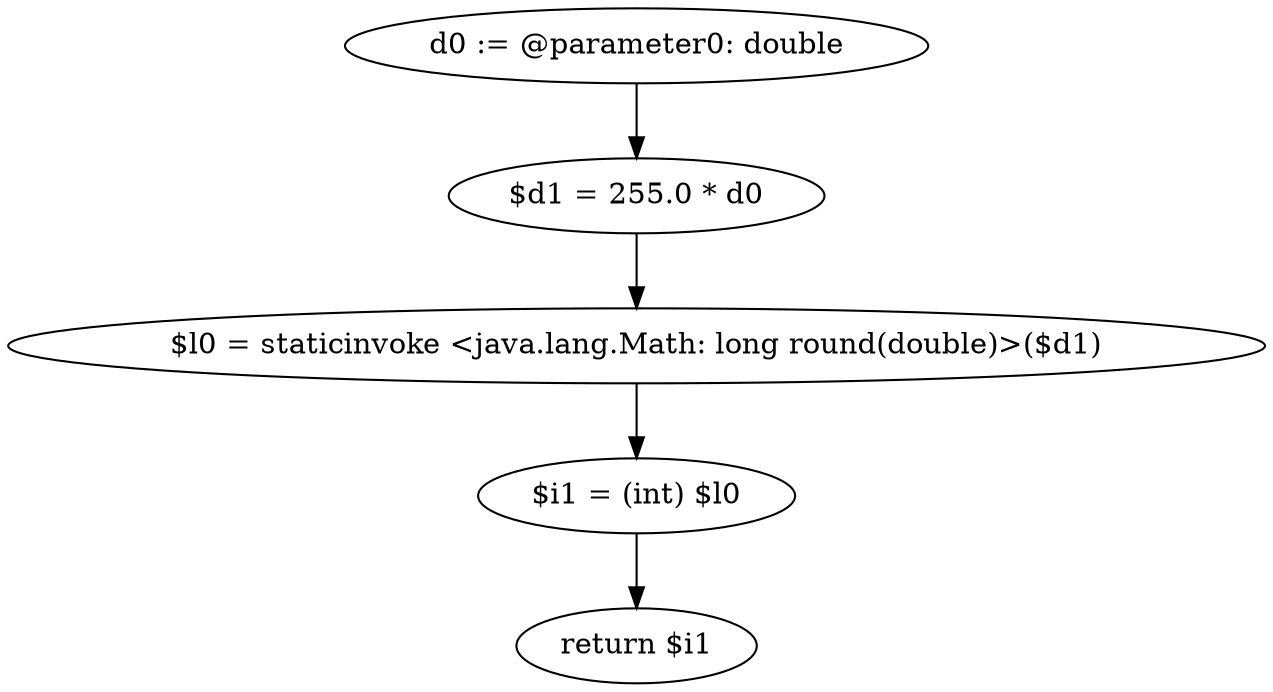 digraph "unitGraph" {
    "d0 := @parameter0: double"
    "$d1 = 255.0 * d0"
    "$l0 = staticinvoke <java.lang.Math: long round(double)>($d1)"
    "$i1 = (int) $l0"
    "return $i1"
    "d0 := @parameter0: double"->"$d1 = 255.0 * d0";
    "$d1 = 255.0 * d0"->"$l0 = staticinvoke <java.lang.Math: long round(double)>($d1)";
    "$l0 = staticinvoke <java.lang.Math: long round(double)>($d1)"->"$i1 = (int) $l0";
    "$i1 = (int) $l0"->"return $i1";
}
